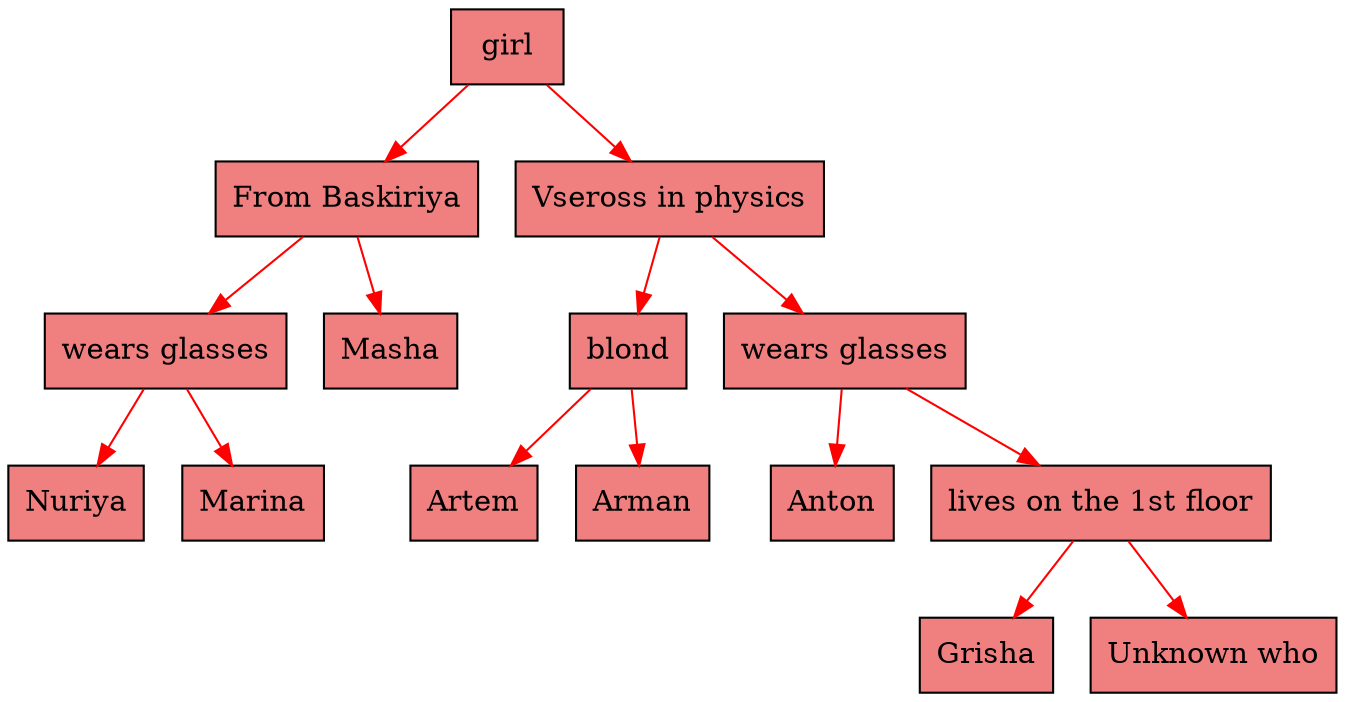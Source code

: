 digraph G{
  rankdir=HR;
  Node_00000214c7d31750 [shape=record, style="filled", fillcolor="#F08080", label=" girl"];
  Node_00000214c7d31880 [shape=record, style="filled", fillcolor="#F08080", label=" From Baskiriya"];
  Node_00000214c7d319b0 [shape=record, style="filled", fillcolor="#F08080", label=" wears glasses"];
  Node_00000214c7d31ae0 [shape=record, style="filled", fillcolor="#F08080", label=" Nuriya"];
  Node_00000214c7d31c10 [shape=record, style="filled", fillcolor="#F08080", label=" Marina"];
  Node_00000214c7d31d40 [shape=record, style="filled", fillcolor="#F08080", label=" Masha"];
  Node_00000214c7d31d60 [shape=record, style="filled", fillcolor="#F08080", label=" Vseross in physics"];
  Node_00000214c7d31d80 [shape=record, style="filled", fillcolor="#F08080", label=" blond"];
  Node_00000214c7d31da0 [shape=record, style="filled", fillcolor="#F08080", label=" Artem"];
  Node_00000214c7d31dc0 [shape=record, style="filled", fillcolor="#F08080", label=" Arman"];
  Node_00000214c7d31de0 [shape=record, style="filled", fillcolor="#F08080", label=" wears glasses"];
  Node_00000214c7d31e00 [shape=record, style="filled", fillcolor="#F08080", label=" Anton"];
  Node_00000214c7d37a10 [shape=record, style="filled", fillcolor="#F08080", label=" lives on the 1st floor"];
  Node_00000214c7d37c90 [shape=record, style="filled", fillcolor="#F08080", label=" Grisha"];
  Node_00000214c7d37d90 [shape=record, style="filled", fillcolor="#F08080", label=" Unknown who"];
Node_00000214c7d31750 -> Node_00000214c7d31880[color="red"]
Node_00000214c7d31750 -> Node_00000214c7d31d60[color="red"]
Node_00000214c7d31880 -> Node_00000214c7d319b0[color="red"]
Node_00000214c7d31880 -> Node_00000214c7d31d40[color="red"]
Node_00000214c7d319b0 -> Node_00000214c7d31ae0[color="red"]
Node_00000214c7d319b0 -> Node_00000214c7d31c10[color="red"]
Node_00000214c7d31d60 -> Node_00000214c7d31d80[color="red"]
Node_00000214c7d31d60 -> Node_00000214c7d31de0[color="red"]
Node_00000214c7d31d80 -> Node_00000214c7d31da0[color="red"]
Node_00000214c7d31d80 -> Node_00000214c7d31dc0[color="red"]
Node_00000214c7d31de0 -> Node_00000214c7d31e00[color="red"]
Node_00000214c7d31de0 -> Node_00000214c7d37a10[color="red"]
Node_00000214c7d37a10 -> Node_00000214c7d37c90[color="red"]
Node_00000214c7d37a10 -> Node_00000214c7d37d90[color="red"]
}

